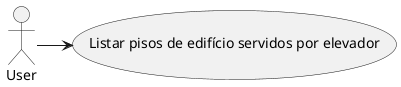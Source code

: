@startuml
'https://plantuml.com/sequence-diagram

actor User

User -> (Listar pisos de edifício servidos por elevador)
@enduml

